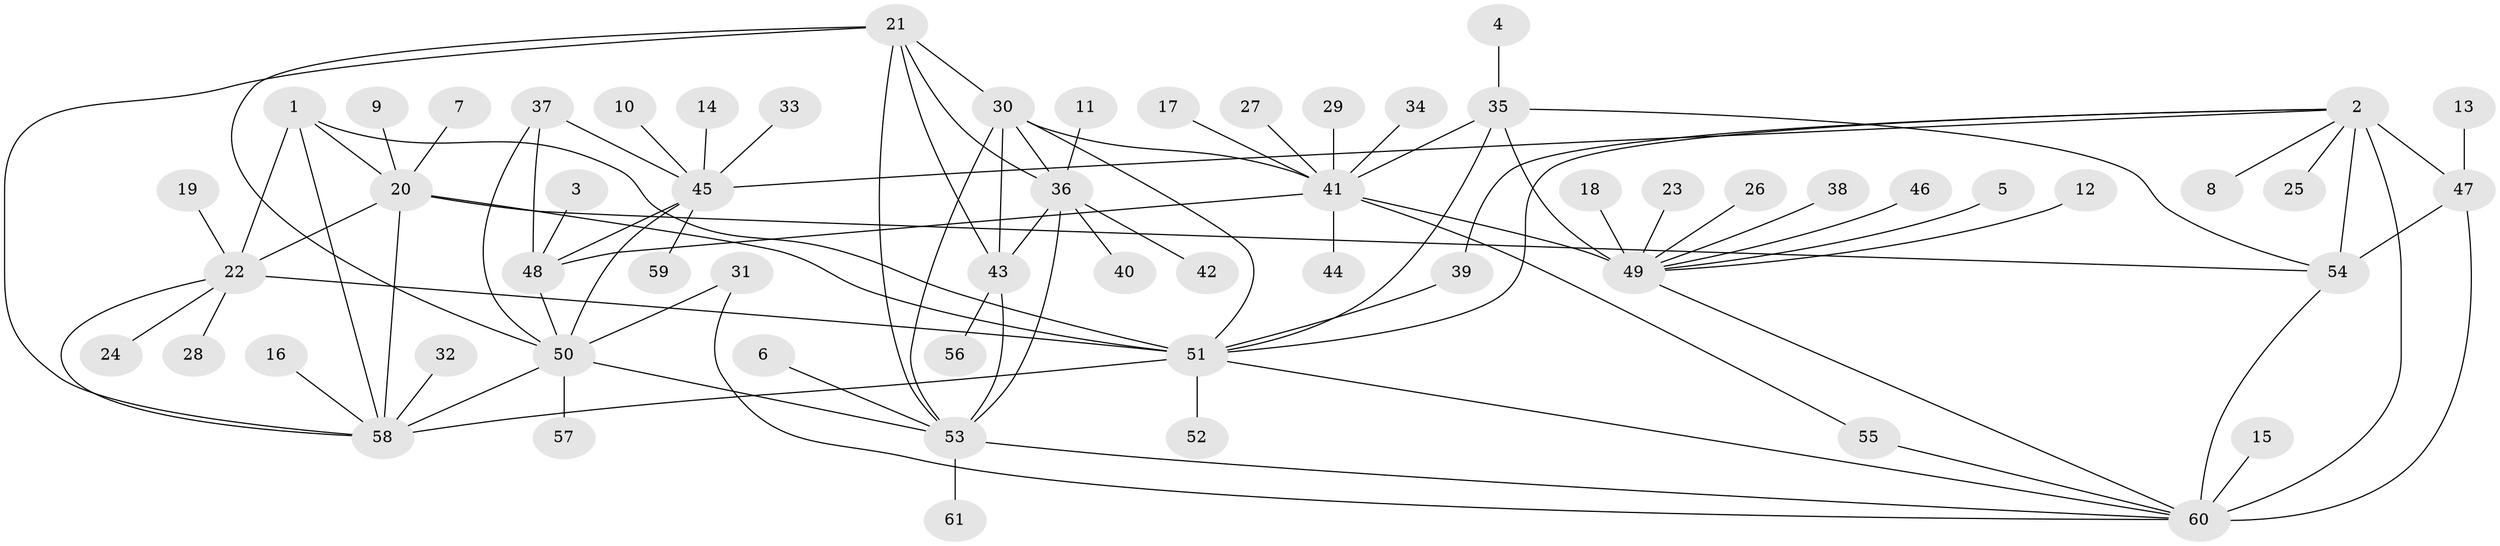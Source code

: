 // original degree distribution, {9: 0.049586776859504134, 7: 0.03305785123966942, 5: 0.024793388429752067, 11: 0.03305785123966942, 8: 0.04132231404958678, 12: 0.008264462809917356, 6: 0.03305785123966942, 15: 0.008264462809917356, 10: 0.01652892561983471, 1: 0.5537190082644629, 3: 0.008264462809917356, 2: 0.19008264462809918}
// Generated by graph-tools (version 1.1) at 2025/26/03/09/25 03:26:37]
// undirected, 61 vertices, 93 edges
graph export_dot {
graph [start="1"]
  node [color=gray90,style=filled];
  1;
  2;
  3;
  4;
  5;
  6;
  7;
  8;
  9;
  10;
  11;
  12;
  13;
  14;
  15;
  16;
  17;
  18;
  19;
  20;
  21;
  22;
  23;
  24;
  25;
  26;
  27;
  28;
  29;
  30;
  31;
  32;
  33;
  34;
  35;
  36;
  37;
  38;
  39;
  40;
  41;
  42;
  43;
  44;
  45;
  46;
  47;
  48;
  49;
  50;
  51;
  52;
  53;
  54;
  55;
  56;
  57;
  58;
  59;
  60;
  61;
  1 -- 20 [weight=2.0];
  1 -- 22 [weight=1.0];
  1 -- 51 [weight=1.0];
  1 -- 58 [weight=1.0];
  2 -- 8 [weight=1.0];
  2 -- 25 [weight=1.0];
  2 -- 39 [weight=1.0];
  2 -- 45 [weight=1.0];
  2 -- 47 [weight=3.0];
  2 -- 51 [weight=1.0];
  2 -- 54 [weight=3.0];
  2 -- 60 [weight=3.0];
  3 -- 48 [weight=1.0];
  4 -- 35 [weight=1.0];
  5 -- 49 [weight=1.0];
  6 -- 53 [weight=1.0];
  7 -- 20 [weight=1.0];
  9 -- 20 [weight=1.0];
  10 -- 45 [weight=1.0];
  11 -- 36 [weight=1.0];
  12 -- 49 [weight=1.0];
  13 -- 47 [weight=1.0];
  14 -- 45 [weight=1.0];
  15 -- 60 [weight=1.0];
  16 -- 58 [weight=1.0];
  17 -- 41 [weight=1.0];
  18 -- 49 [weight=1.0];
  19 -- 22 [weight=1.0];
  20 -- 22 [weight=2.0];
  20 -- 51 [weight=2.0];
  20 -- 54 [weight=1.0];
  20 -- 58 [weight=2.0];
  21 -- 30 [weight=1.0];
  21 -- 36 [weight=2.0];
  21 -- 43 [weight=1.0];
  21 -- 50 [weight=1.0];
  21 -- 53 [weight=1.0];
  21 -- 58 [weight=1.0];
  22 -- 24 [weight=1.0];
  22 -- 28 [weight=1.0];
  22 -- 51 [weight=1.0];
  22 -- 58 [weight=1.0];
  23 -- 49 [weight=1.0];
  26 -- 49 [weight=1.0];
  27 -- 41 [weight=1.0];
  29 -- 41 [weight=1.0];
  30 -- 36 [weight=2.0];
  30 -- 41 [weight=1.0];
  30 -- 43 [weight=1.0];
  30 -- 51 [weight=1.0];
  30 -- 53 [weight=1.0];
  31 -- 50 [weight=1.0];
  31 -- 60 [weight=1.0];
  32 -- 58 [weight=1.0];
  33 -- 45 [weight=1.0];
  34 -- 41 [weight=1.0];
  35 -- 41 [weight=3.0];
  35 -- 49 [weight=6.0];
  35 -- 51 [weight=1.0];
  35 -- 54 [weight=1.0];
  36 -- 40 [weight=1.0];
  36 -- 42 [weight=1.0];
  36 -- 43 [weight=2.0];
  36 -- 53 [weight=2.0];
  37 -- 45 [weight=2.0];
  37 -- 48 [weight=1.0];
  37 -- 50 [weight=2.0];
  38 -- 49 [weight=1.0];
  39 -- 51 [weight=1.0];
  41 -- 44 [weight=1.0];
  41 -- 48 [weight=1.0];
  41 -- 49 [weight=2.0];
  41 -- 55 [weight=1.0];
  43 -- 53 [weight=1.0];
  43 -- 56 [weight=1.0];
  45 -- 48 [weight=2.0];
  45 -- 50 [weight=4.0];
  45 -- 59 [weight=1.0];
  46 -- 49 [weight=1.0];
  47 -- 54 [weight=1.0];
  47 -- 60 [weight=1.0];
  48 -- 50 [weight=2.0];
  49 -- 60 [weight=1.0];
  50 -- 53 [weight=1.0];
  50 -- 57 [weight=1.0];
  50 -- 58 [weight=1.0];
  51 -- 52 [weight=1.0];
  51 -- 58 [weight=1.0];
  51 -- 60 [weight=1.0];
  53 -- 60 [weight=1.0];
  53 -- 61 [weight=1.0];
  54 -- 60 [weight=1.0];
  55 -- 60 [weight=1.0];
}
